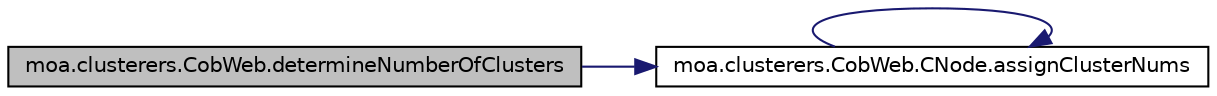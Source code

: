 digraph G
{
  edge [fontname="Helvetica",fontsize="10",labelfontname="Helvetica",labelfontsize="10"];
  node [fontname="Helvetica",fontsize="10",shape=record];
  rankdir=LR;
  Node1 [label="moa.clusterers.CobWeb.determineNumberOfClusters",height=0.2,width=0.4,color="black", fillcolor="grey75", style="filled" fontcolor="black"];
  Node1 -> Node2 [color="midnightblue",fontsize="10",style="solid",fontname="Helvetica"];
  Node2 [label="moa.clusterers.CobWeb.CNode.assignClusterNums",height=0.2,width=0.4,color="black", fillcolor="white", style="filled",URL="$classmoa_1_1clusterers_1_1CobWeb_1_1CNode.html#a05ee9de936591cb08e1b65cdaaf89c01",tooltip="Recursively assigns numbers to the nodes in the tree."];
  Node2 -> Node2 [color="midnightblue",fontsize="10",style="solid",fontname="Helvetica"];
}
